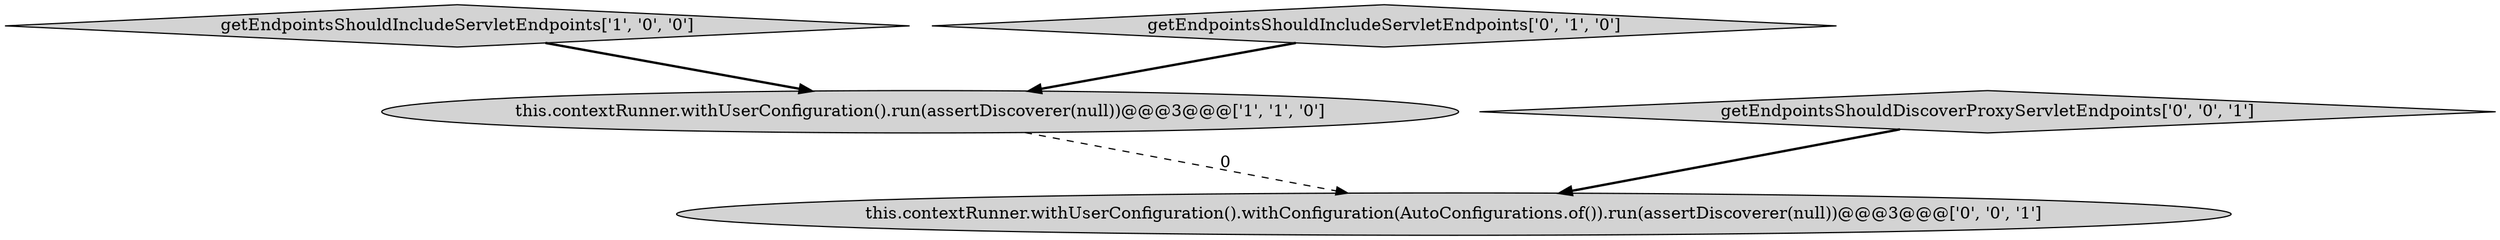 digraph {
1 [style = filled, label = "getEndpointsShouldIncludeServletEndpoints['1', '0', '0']", fillcolor = lightgray, shape = diamond image = "AAA0AAABBB1BBB"];
0 [style = filled, label = "this.contextRunner.withUserConfiguration().run(assertDiscoverer(null))@@@3@@@['1', '1', '0']", fillcolor = lightgray, shape = ellipse image = "AAA0AAABBB1BBB"];
3 [style = filled, label = "getEndpointsShouldDiscoverProxyServletEndpoints['0', '0', '1']", fillcolor = lightgray, shape = diamond image = "AAA0AAABBB3BBB"];
2 [style = filled, label = "getEndpointsShouldIncludeServletEndpoints['0', '1', '0']", fillcolor = lightgray, shape = diamond image = "AAA0AAABBB2BBB"];
4 [style = filled, label = "this.contextRunner.withUserConfiguration().withConfiguration(AutoConfigurations.of()).run(assertDiscoverer(null))@@@3@@@['0', '0', '1']", fillcolor = lightgray, shape = ellipse image = "AAA0AAABBB3BBB"];
2->0 [style = bold, label=""];
1->0 [style = bold, label=""];
3->4 [style = bold, label=""];
0->4 [style = dashed, label="0"];
}
